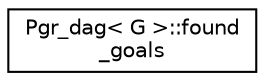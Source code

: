 digraph "Graphical Class Hierarchy"
{
  edge [fontname="Helvetica",fontsize="10",labelfontname="Helvetica",labelfontsize="10"];
  node [fontname="Helvetica",fontsize="10",shape=record];
  rankdir="LR";
  Node1 [label="Pgr_dag\< G \>::found\l_goals",height=0.2,width=0.4,color="black", fillcolor="white", style="filled",URL="$structPgr__dag_1_1found__goals.html",tooltip="exception for termination "];
}
